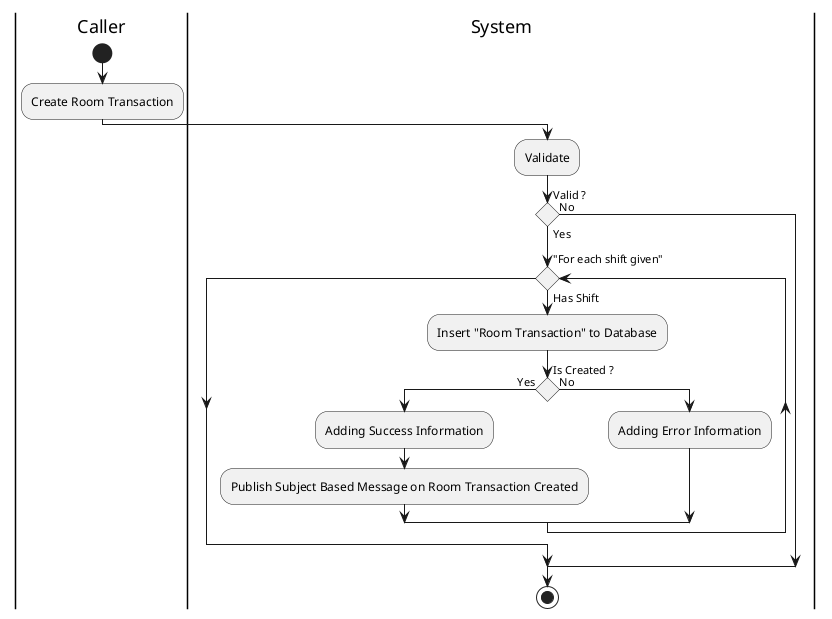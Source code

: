 @startuml CreateRoomTransaction

skinparam ConditionEndStyle hline
skinparam conditionStyle diamond
skinparam Monochrome true
skinparam Shadowing false

|Caller|
start
:Create Room Transaction;

|System|
:Validate;

if (Valid ?) then (Yes)
    while("For each shift given") is (Has Shift)
        :Insert "Room Transaction" to Database;

        if (Is Created ?) then (Yes)
            :Adding Success Information;
            :Publish Subject Based Message on Room Transaction Created;
        else (No)
            :Adding Error Information;
        endif
    endwhile
else (No)
endif
stop

@enduml